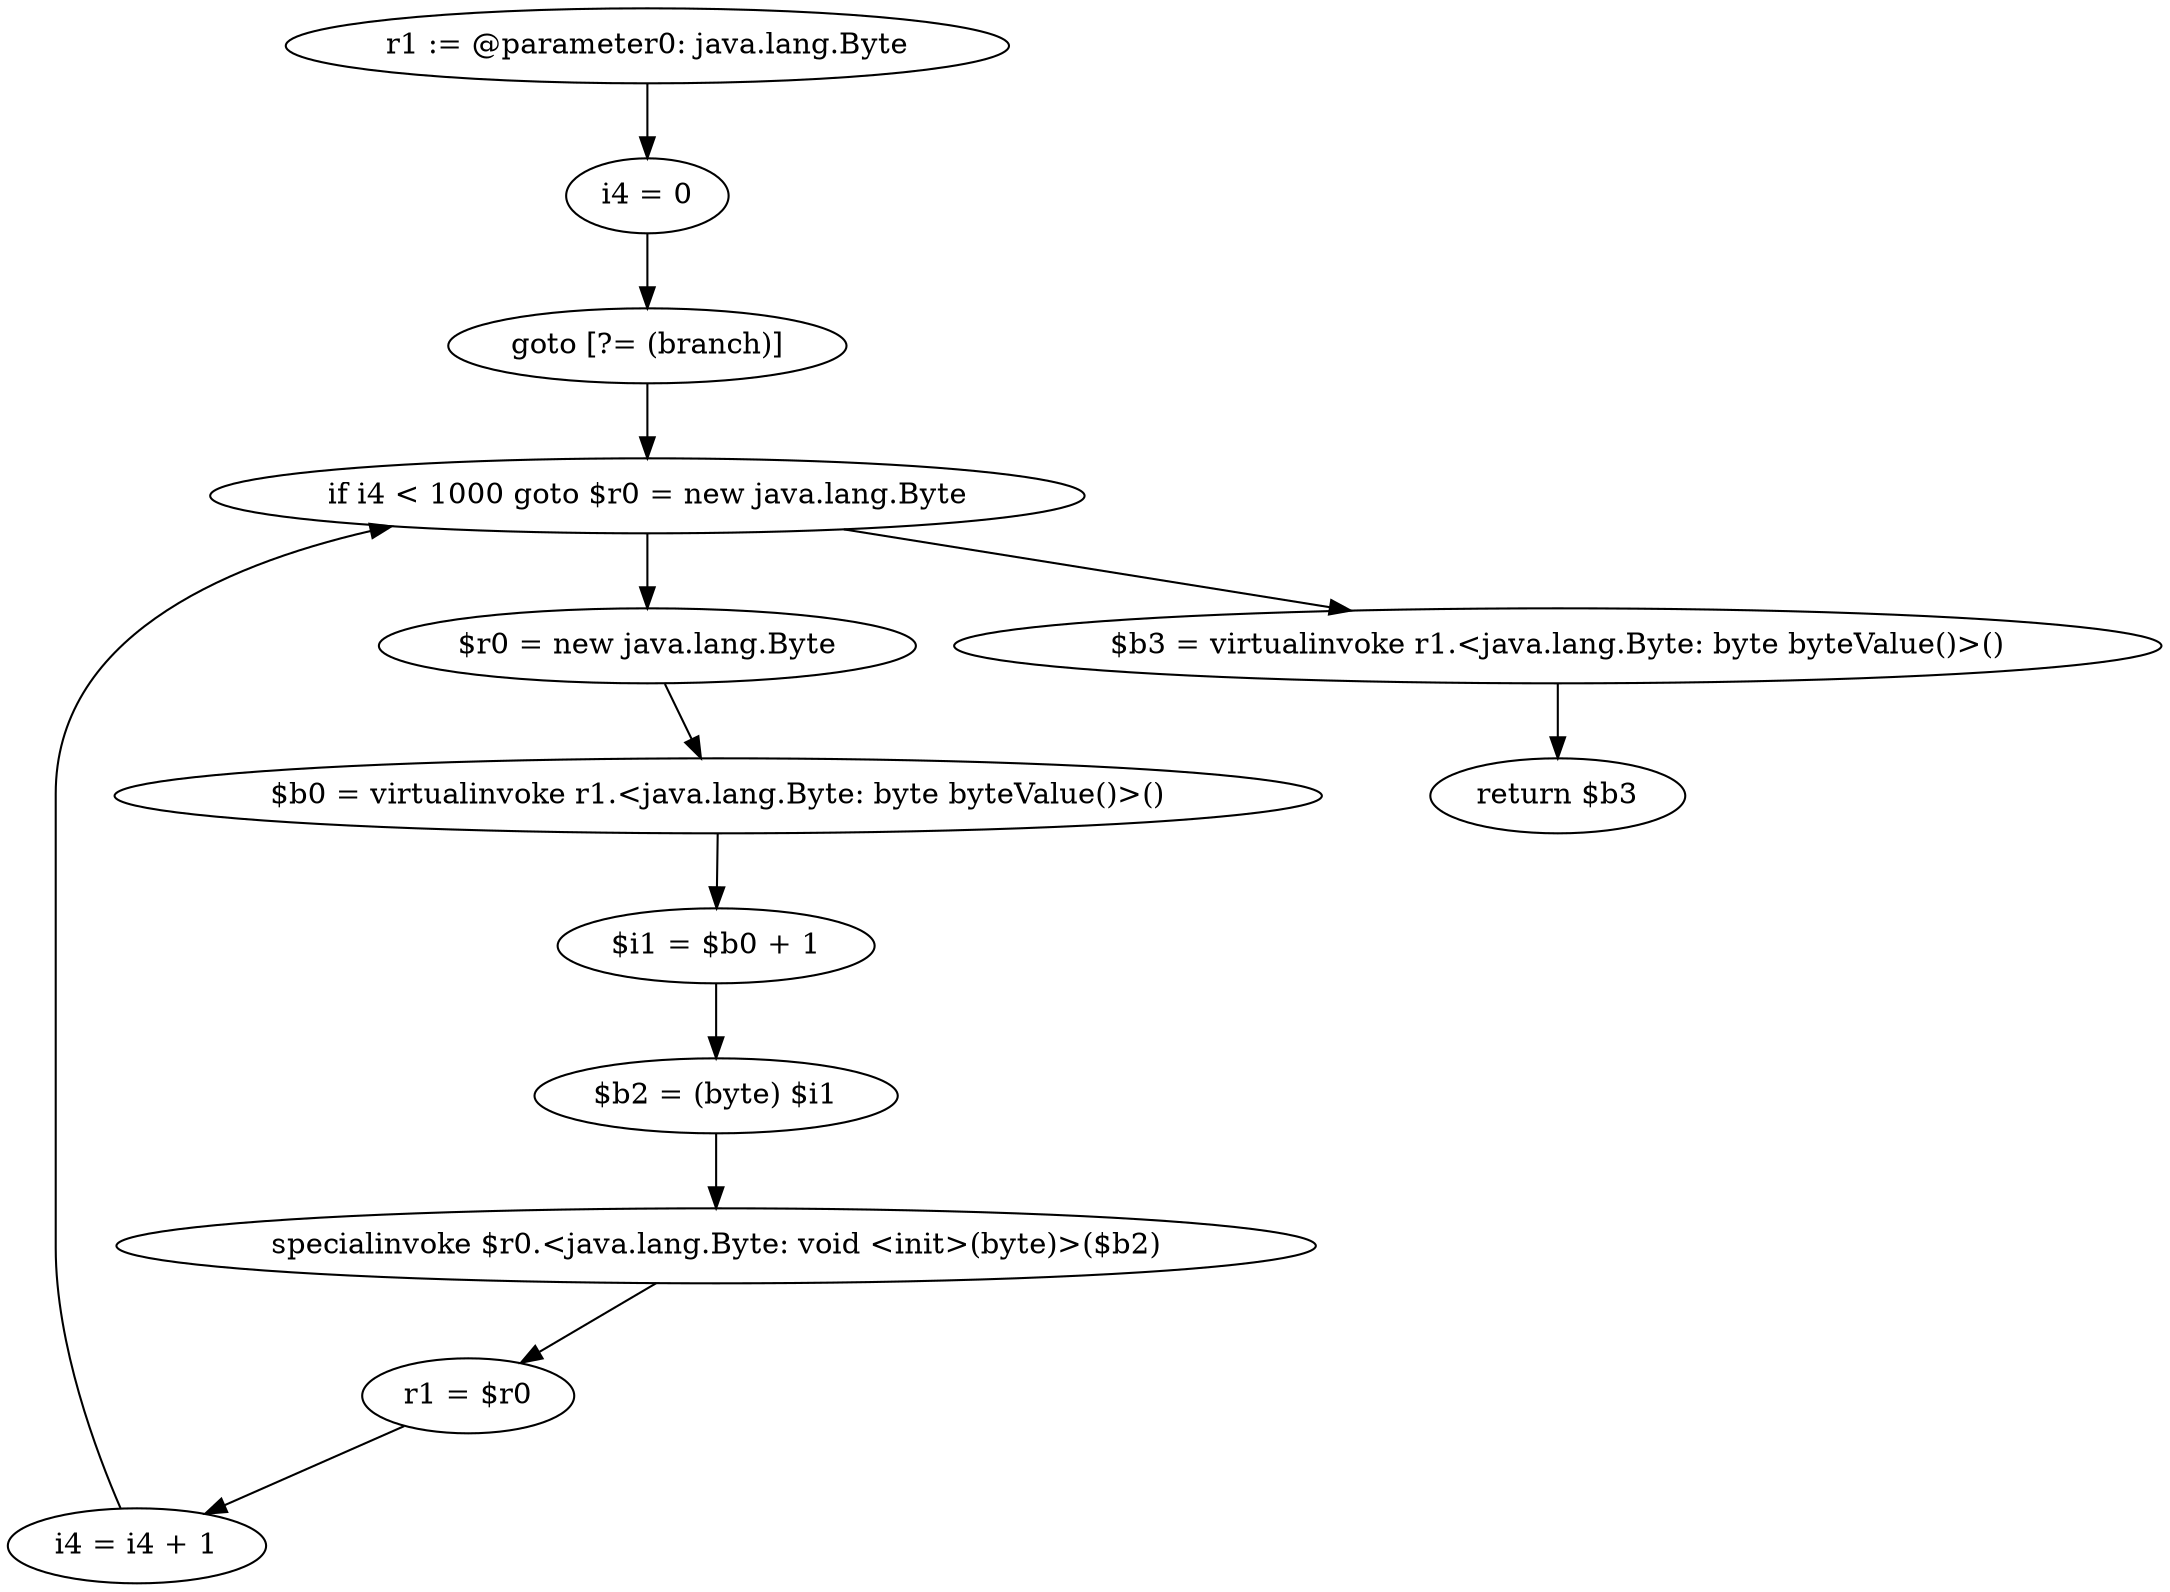 digraph "unitGraph" {
    "r1 := @parameter0: java.lang.Byte"
    "i4 = 0"
    "goto [?= (branch)]"
    "$r0 = new java.lang.Byte"
    "$b0 = virtualinvoke r1.<java.lang.Byte: byte byteValue()>()"
    "$i1 = $b0 + 1"
    "$b2 = (byte) $i1"
    "specialinvoke $r0.<java.lang.Byte: void <init>(byte)>($b2)"
    "r1 = $r0"
    "i4 = i4 + 1"
    "if i4 < 1000 goto $r0 = new java.lang.Byte"
    "$b3 = virtualinvoke r1.<java.lang.Byte: byte byteValue()>()"
    "return $b3"
    "r1 := @parameter0: java.lang.Byte"->"i4 = 0";
    "i4 = 0"->"goto [?= (branch)]";
    "goto [?= (branch)]"->"if i4 < 1000 goto $r0 = new java.lang.Byte";
    "$r0 = new java.lang.Byte"->"$b0 = virtualinvoke r1.<java.lang.Byte: byte byteValue()>()";
    "$b0 = virtualinvoke r1.<java.lang.Byte: byte byteValue()>()"->"$i1 = $b0 + 1";
    "$i1 = $b0 + 1"->"$b2 = (byte) $i1";
    "$b2 = (byte) $i1"->"specialinvoke $r0.<java.lang.Byte: void <init>(byte)>($b2)";
    "specialinvoke $r0.<java.lang.Byte: void <init>(byte)>($b2)"->"r1 = $r0";
    "r1 = $r0"->"i4 = i4 + 1";
    "i4 = i4 + 1"->"if i4 < 1000 goto $r0 = new java.lang.Byte";
    "if i4 < 1000 goto $r0 = new java.lang.Byte"->"$b3 = virtualinvoke r1.<java.lang.Byte: byte byteValue()>()";
    "if i4 < 1000 goto $r0 = new java.lang.Byte"->"$r0 = new java.lang.Byte";
    "$b3 = virtualinvoke r1.<java.lang.Byte: byte byteValue()>()"->"return $b3";
}
